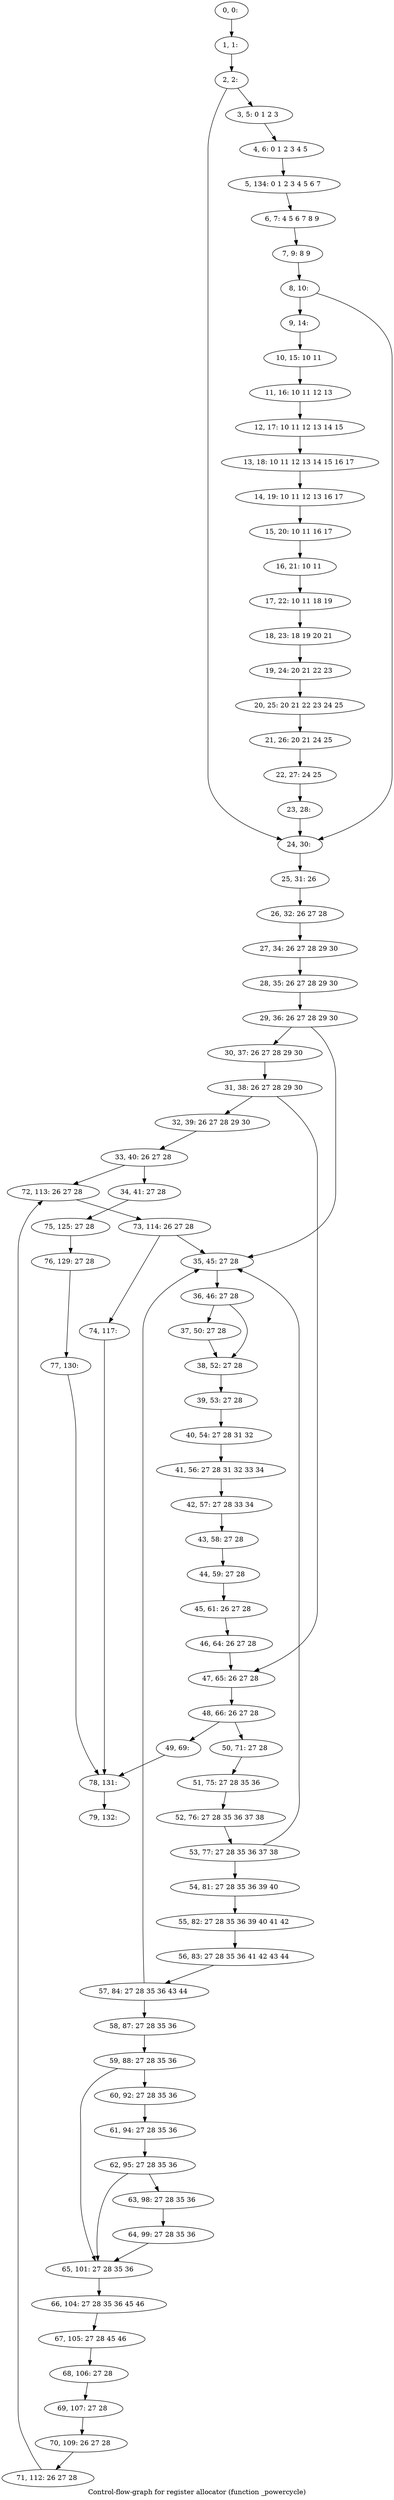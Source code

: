digraph G {
graph [label="Control-flow-graph for register allocator (function _powercycle)"]
0[label="0, 0: "];
1[label="1, 1: "];
2[label="2, 2: "];
3[label="3, 5: 0 1 2 3 "];
4[label="4, 6: 0 1 2 3 4 5 "];
5[label="5, 134: 0 1 2 3 4 5 6 7 "];
6[label="6, 7: 4 5 6 7 8 9 "];
7[label="7, 9: 8 9 "];
8[label="8, 10: "];
9[label="9, 14: "];
10[label="10, 15: 10 11 "];
11[label="11, 16: 10 11 12 13 "];
12[label="12, 17: 10 11 12 13 14 15 "];
13[label="13, 18: 10 11 12 13 14 15 16 17 "];
14[label="14, 19: 10 11 12 13 16 17 "];
15[label="15, 20: 10 11 16 17 "];
16[label="16, 21: 10 11 "];
17[label="17, 22: 10 11 18 19 "];
18[label="18, 23: 18 19 20 21 "];
19[label="19, 24: 20 21 22 23 "];
20[label="20, 25: 20 21 22 23 24 25 "];
21[label="21, 26: 20 21 24 25 "];
22[label="22, 27: 24 25 "];
23[label="23, 28: "];
24[label="24, 30: "];
25[label="25, 31: 26 "];
26[label="26, 32: 26 27 28 "];
27[label="27, 34: 26 27 28 29 30 "];
28[label="28, 35: 26 27 28 29 30 "];
29[label="29, 36: 26 27 28 29 30 "];
30[label="30, 37: 26 27 28 29 30 "];
31[label="31, 38: 26 27 28 29 30 "];
32[label="32, 39: 26 27 28 29 30 "];
33[label="33, 40: 26 27 28 "];
34[label="34, 41: 27 28 "];
35[label="35, 45: 27 28 "];
36[label="36, 46: 27 28 "];
37[label="37, 50: 27 28 "];
38[label="38, 52: 27 28 "];
39[label="39, 53: 27 28 "];
40[label="40, 54: 27 28 31 32 "];
41[label="41, 56: 27 28 31 32 33 34 "];
42[label="42, 57: 27 28 33 34 "];
43[label="43, 58: 27 28 "];
44[label="44, 59: 27 28 "];
45[label="45, 61: 26 27 28 "];
46[label="46, 64: 26 27 28 "];
47[label="47, 65: 26 27 28 "];
48[label="48, 66: 26 27 28 "];
49[label="49, 69: "];
50[label="50, 71: 27 28 "];
51[label="51, 75: 27 28 35 36 "];
52[label="52, 76: 27 28 35 36 37 38 "];
53[label="53, 77: 27 28 35 36 37 38 "];
54[label="54, 81: 27 28 35 36 39 40 "];
55[label="55, 82: 27 28 35 36 39 40 41 42 "];
56[label="56, 83: 27 28 35 36 41 42 43 44 "];
57[label="57, 84: 27 28 35 36 43 44 "];
58[label="58, 87: 27 28 35 36 "];
59[label="59, 88: 27 28 35 36 "];
60[label="60, 92: 27 28 35 36 "];
61[label="61, 94: 27 28 35 36 "];
62[label="62, 95: 27 28 35 36 "];
63[label="63, 98: 27 28 35 36 "];
64[label="64, 99: 27 28 35 36 "];
65[label="65, 101: 27 28 35 36 "];
66[label="66, 104: 27 28 35 36 45 46 "];
67[label="67, 105: 27 28 45 46 "];
68[label="68, 106: 27 28 "];
69[label="69, 107: 27 28 "];
70[label="70, 109: 26 27 28 "];
71[label="71, 112: 26 27 28 "];
72[label="72, 113: 26 27 28 "];
73[label="73, 114: 26 27 28 "];
74[label="74, 117: "];
75[label="75, 125: 27 28 "];
76[label="76, 129: 27 28 "];
77[label="77, 130: "];
78[label="78, 131: "];
79[label="79, 132: "];
0->1 ;
1->2 ;
2->3 ;
2->24 ;
3->4 ;
4->5 ;
5->6 ;
6->7 ;
7->8 ;
8->9 ;
8->24 ;
9->10 ;
10->11 ;
11->12 ;
12->13 ;
13->14 ;
14->15 ;
15->16 ;
16->17 ;
17->18 ;
18->19 ;
19->20 ;
20->21 ;
21->22 ;
22->23 ;
23->24 ;
24->25 ;
25->26 ;
26->27 ;
27->28 ;
28->29 ;
29->30 ;
29->35 ;
30->31 ;
31->32 ;
31->47 ;
32->33 ;
33->34 ;
33->72 ;
34->75 ;
35->36 ;
36->37 ;
36->38 ;
37->38 ;
38->39 ;
39->40 ;
40->41 ;
41->42 ;
42->43 ;
43->44 ;
44->45 ;
45->46 ;
46->47 ;
47->48 ;
48->49 ;
48->50 ;
49->78 ;
50->51 ;
51->52 ;
52->53 ;
53->54 ;
53->35 ;
54->55 ;
55->56 ;
56->57 ;
57->58 ;
57->35 ;
58->59 ;
59->60 ;
59->65 ;
60->61 ;
61->62 ;
62->63 ;
62->65 ;
63->64 ;
64->65 ;
65->66 ;
66->67 ;
67->68 ;
68->69 ;
69->70 ;
70->71 ;
71->72 ;
72->73 ;
73->74 ;
73->35 ;
74->78 ;
75->76 ;
76->77 ;
77->78 ;
78->79 ;
}
